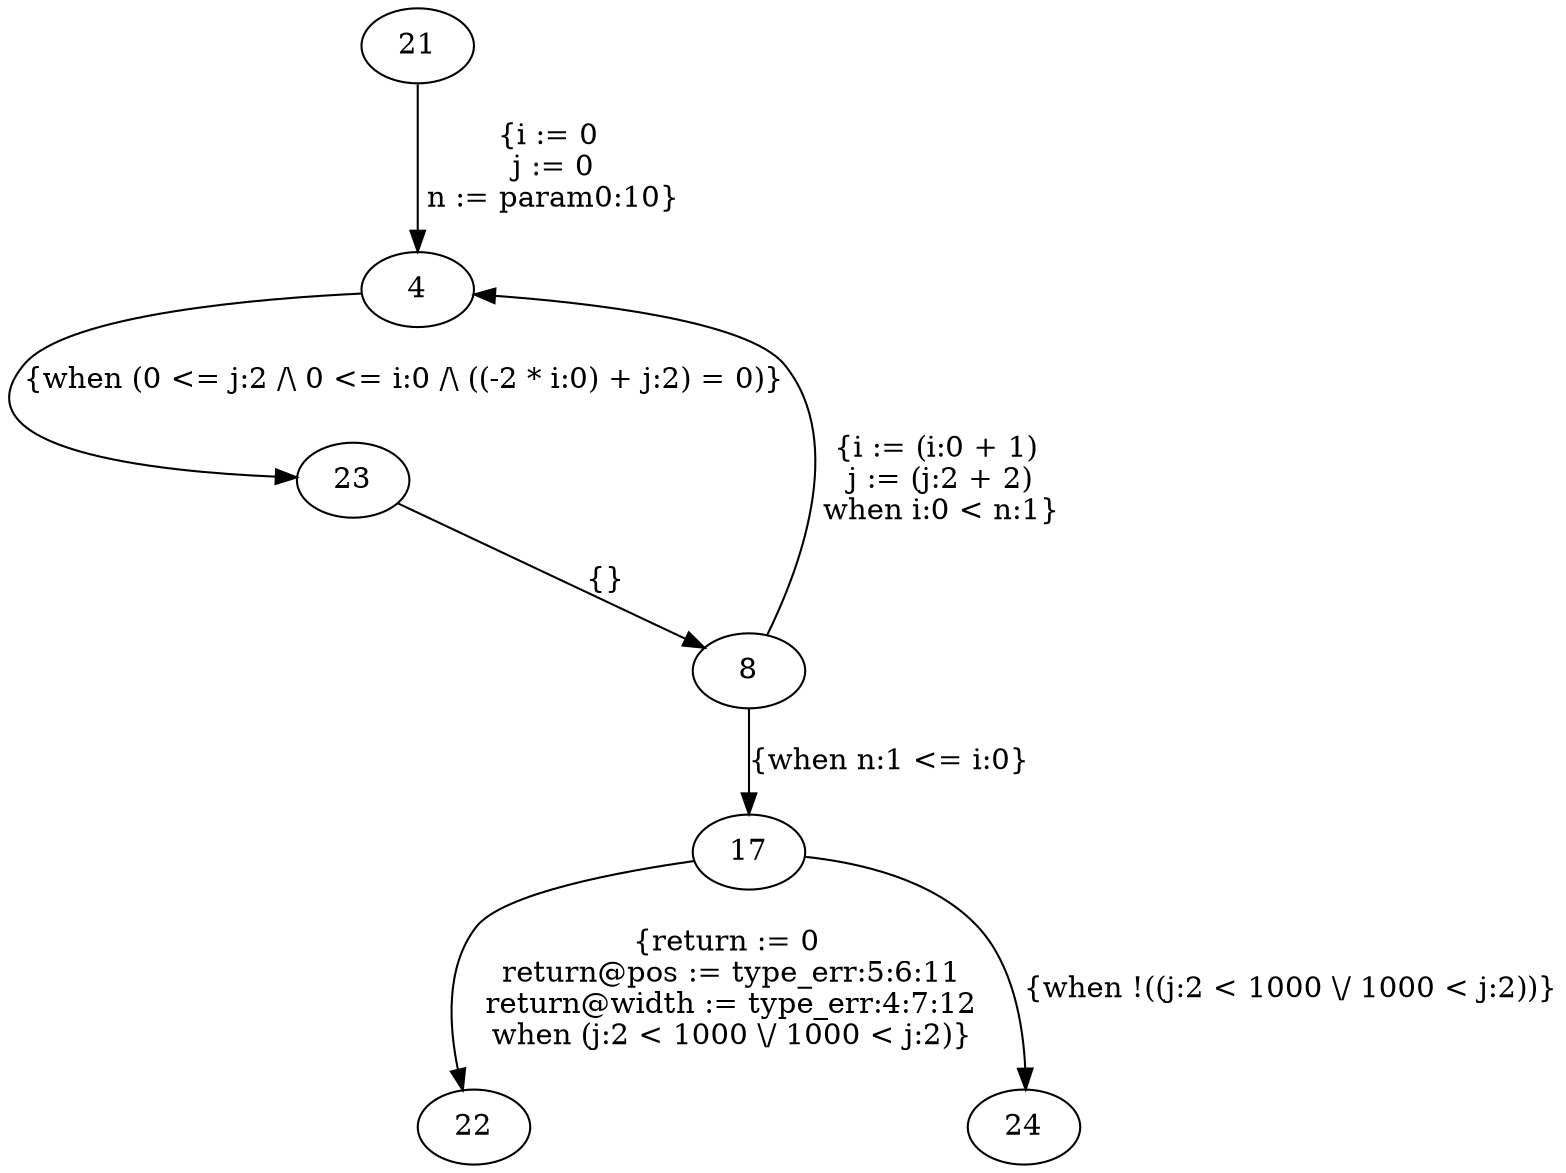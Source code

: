 
digraph G {
  "4";
  "8";
  "17";
  "21";
  "22";
  "23";
  "24";
  
  
  "4" -> "23" [label="{when (0 <= j:2 /\\ 0 <= i:0 /\\ ((-2 * i:0) + j:2) = 0)}",
               ];
  "8" -> "4" [label="{i := (i:0 + 1)\n j := (j:2 + 2)\n when i:0 < n:1}", ];
  "8" -> "17" [label="{when n:1 <= i:0}", ];
  "17" -> "22" [label="{return := 0\n return@pos := type_err:5:6:11\n return@width := type_err:4:7:12\n when (j:2 < 1000 \\/ 1000 < j:2)}",
                ];
  "17" -> "24" [label="{when !((j:2 < 1000 \\/ 1000 < j:2))}", ];
  "21" -> "4" [label="{i := 0\n j := 0\n n := param0:10}", ];
  "23" -> "8" [label="{}", ];
  
  }
